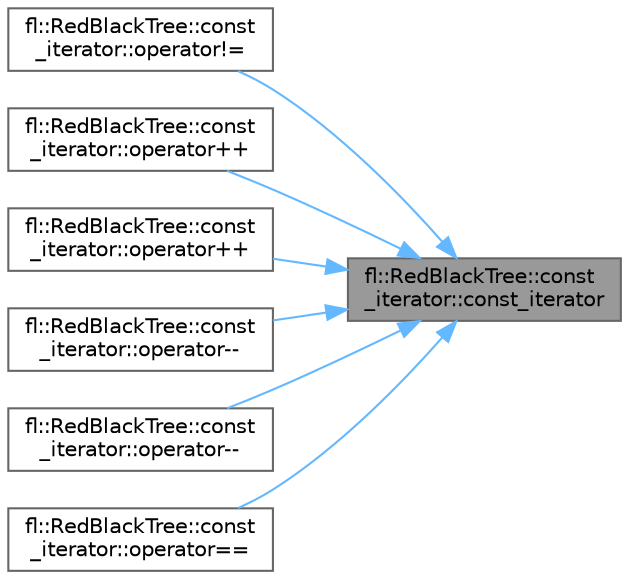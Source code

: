 digraph "fl::RedBlackTree::const_iterator::const_iterator"
{
 // INTERACTIVE_SVG=YES
 // LATEX_PDF_SIZE
  bgcolor="transparent";
  edge [fontname=Helvetica,fontsize=10,labelfontname=Helvetica,labelfontsize=10];
  node [fontname=Helvetica,fontsize=10,shape=box,height=0.2,width=0.4];
  rankdir="RL";
  Node1 [id="Node000001",label="fl::RedBlackTree::const\l_iterator::const_iterator",height=0.2,width=0.4,color="gray40", fillcolor="grey60", style="filled", fontcolor="black",tooltip=" "];
  Node1 -> Node2 [id="edge1_Node000001_Node000002",dir="back",color="steelblue1",style="solid",tooltip=" "];
  Node2 [id="Node000002",label="fl::RedBlackTree::const\l_iterator::operator!=",height=0.2,width=0.4,color="grey40", fillcolor="white", style="filled",URL="$d0/ddb/classfl_1_1_red_black_tree_1_1const__iterator_af4f3cdab11b43278d4ceb848f6598404.html#af4f3cdab11b43278d4ceb848f6598404",tooltip=" "];
  Node1 -> Node3 [id="edge2_Node000001_Node000003",dir="back",color="steelblue1",style="solid",tooltip=" "];
  Node3 [id="Node000003",label="fl::RedBlackTree::const\l_iterator::operator++",height=0.2,width=0.4,color="grey40", fillcolor="white", style="filled",URL="$d0/ddb/classfl_1_1_red_black_tree_1_1const__iterator_a90a03192705153c1798a8ea4a3eb2177.html#a90a03192705153c1798a8ea4a3eb2177",tooltip=" "];
  Node1 -> Node4 [id="edge3_Node000001_Node000004",dir="back",color="steelblue1",style="solid",tooltip=" "];
  Node4 [id="Node000004",label="fl::RedBlackTree::const\l_iterator::operator++",height=0.2,width=0.4,color="grey40", fillcolor="white", style="filled",URL="$d0/ddb/classfl_1_1_red_black_tree_1_1const__iterator_a7be1aaf089687f904ca7344d7ad9fd4e.html#a7be1aaf089687f904ca7344d7ad9fd4e",tooltip=" "];
  Node1 -> Node5 [id="edge4_Node000001_Node000005",dir="back",color="steelblue1",style="solid",tooltip=" "];
  Node5 [id="Node000005",label="fl::RedBlackTree::const\l_iterator::operator--",height=0.2,width=0.4,color="grey40", fillcolor="white", style="filled",URL="$d0/ddb/classfl_1_1_red_black_tree_1_1const__iterator_a12d8037dab86349c795915a20f3b0195.html#a12d8037dab86349c795915a20f3b0195",tooltip=" "];
  Node1 -> Node6 [id="edge5_Node000001_Node000006",dir="back",color="steelblue1",style="solid",tooltip=" "];
  Node6 [id="Node000006",label="fl::RedBlackTree::const\l_iterator::operator--",height=0.2,width=0.4,color="grey40", fillcolor="white", style="filled",URL="$d0/ddb/classfl_1_1_red_black_tree_1_1const__iterator_aa7168b3214ddc61768f73aa187866426.html#aa7168b3214ddc61768f73aa187866426",tooltip=" "];
  Node1 -> Node7 [id="edge6_Node000001_Node000007",dir="back",color="steelblue1",style="solid",tooltip=" "];
  Node7 [id="Node000007",label="fl::RedBlackTree::const\l_iterator::operator==",height=0.2,width=0.4,color="grey40", fillcolor="white", style="filled",URL="$d0/ddb/classfl_1_1_red_black_tree_1_1const__iterator_a4d35aba3450fc066e7e8c954d24788dc.html#a4d35aba3450fc066e7e8c954d24788dc",tooltip=" "];
}
